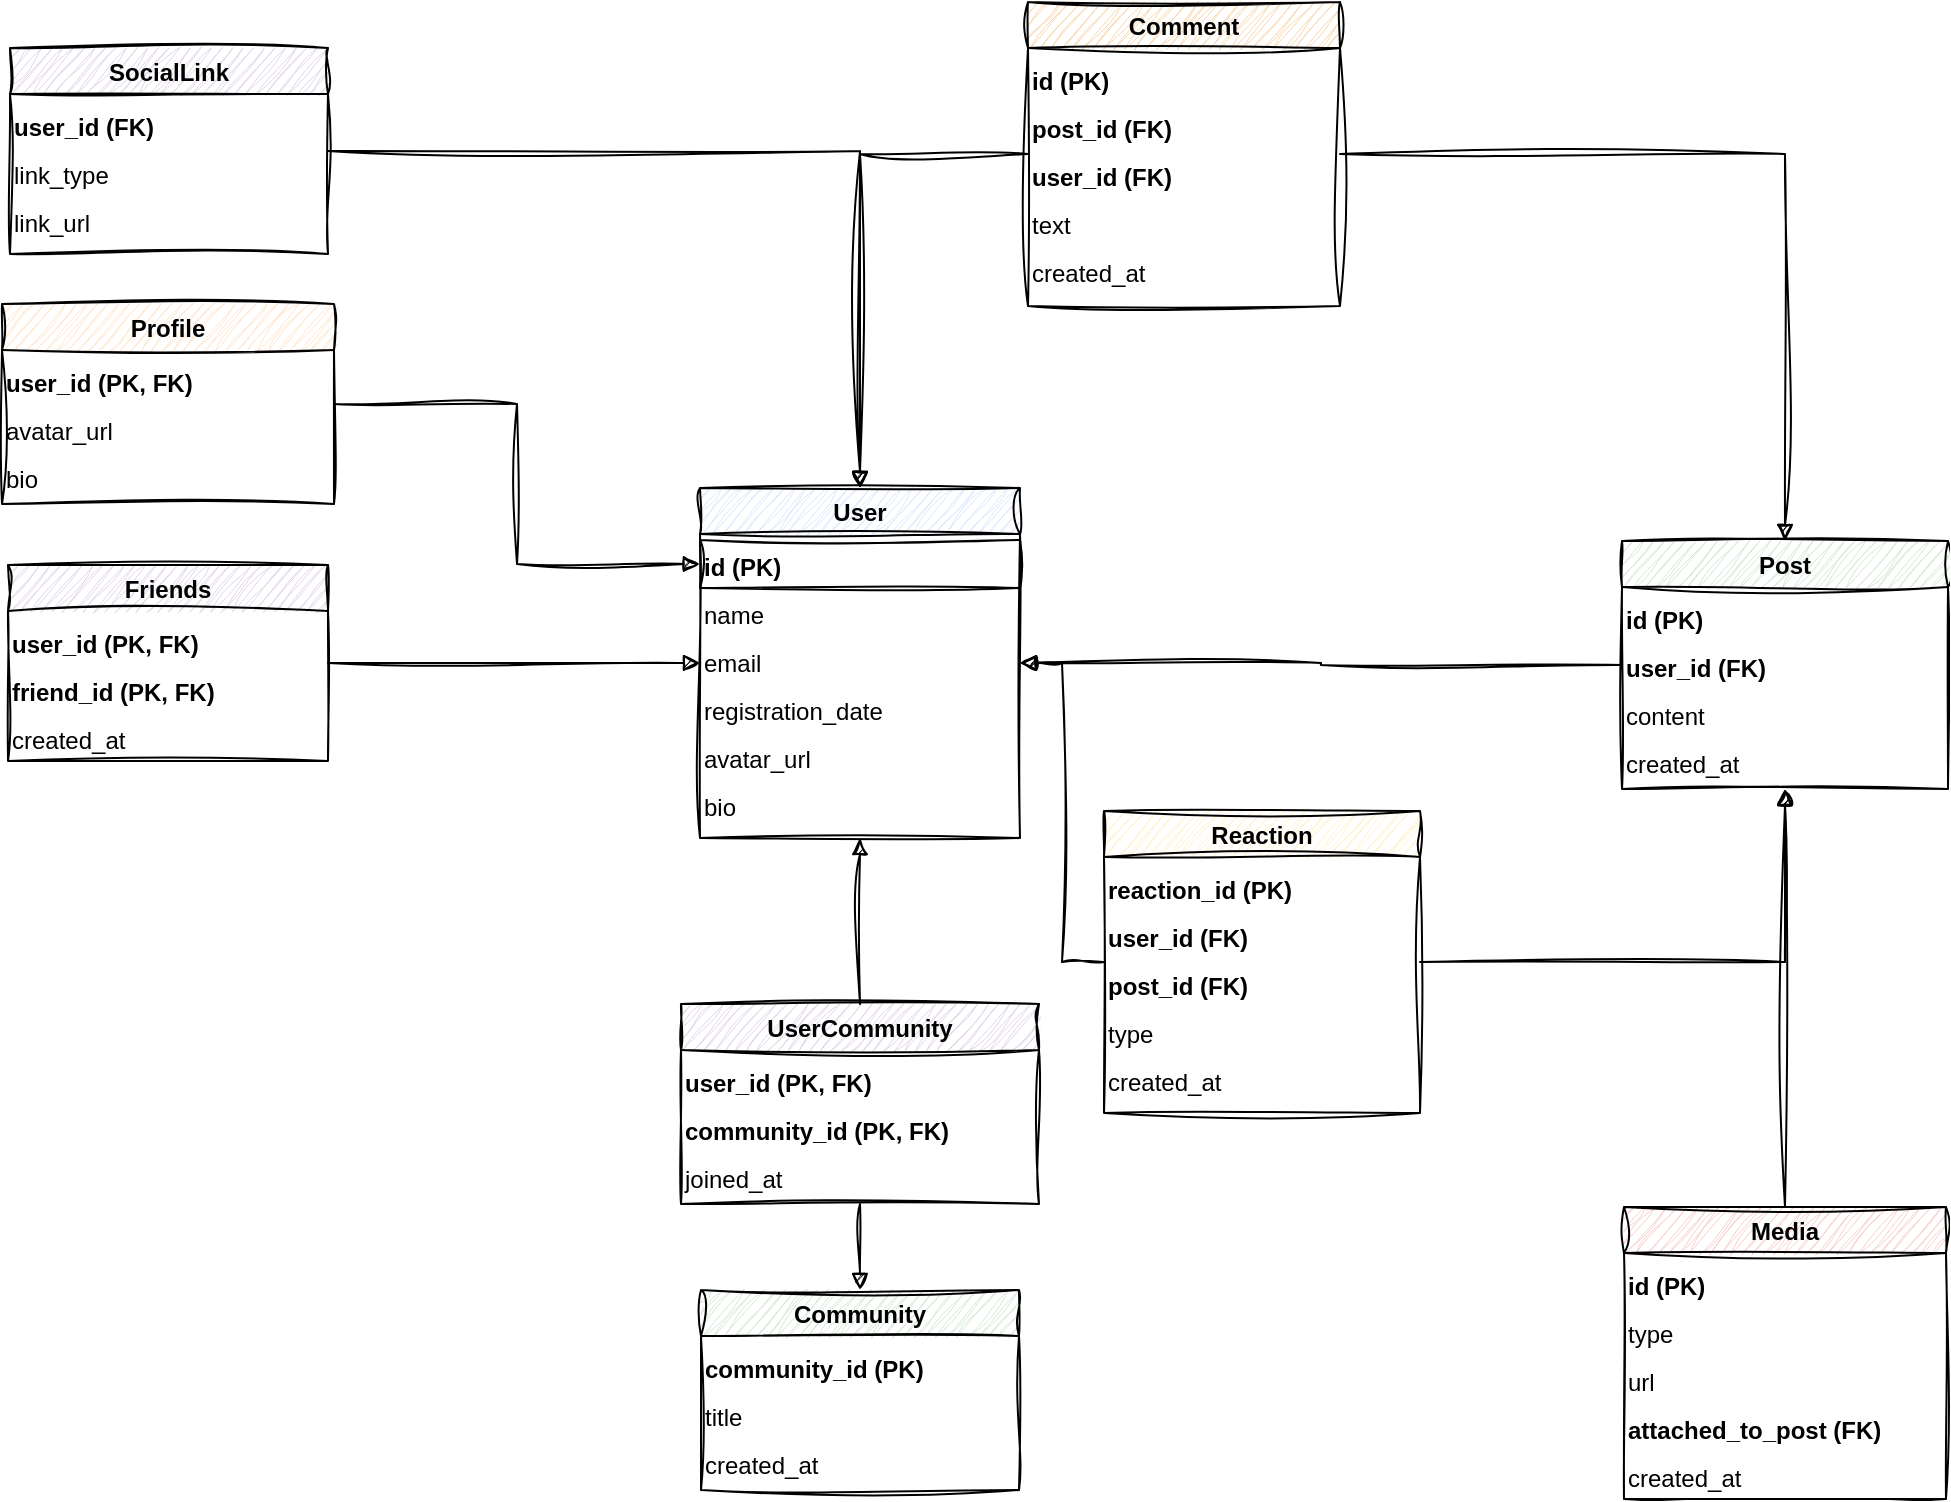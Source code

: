 <mxfile version="28.0.7">
  <diagram name="SocialNetworkPhysicalModel" id="9O5JturiZcdFkIAtxR1t">
    <mxGraphModel dx="2037" dy="1177" grid="0" gridSize="10" guides="1" tooltips="1" connect="1" arrows="1" fold="1" page="0" pageScale="1" pageWidth="850" pageHeight="1100" background="#FFFFFF" math="0" shadow="0">
      <root>
        <mxCell id="0" />
        <mxCell id="1" style="" parent="0" />
        <mxCell id="fl5Af9_1k7l23n5h7HRa-45" value="User" style="swimlane;fillColor=#dae8fc;sketch=1;curveFitting=1;jiggle=2;" vertex="1" parent="1">
          <mxGeometry x="565" y="480" width="160" height="175" as="geometry" />
        </mxCell>
        <mxCell id="fl5Af9_1k7l23n5h7HRa-46" value="id (PK)" style="text;fillColor=none;strokeColor=default;fontStyle=1;sketch=1;curveFitting=1;jiggle=2;" vertex="1" parent="fl5Af9_1k7l23n5h7HRa-45">
          <mxGeometry y="26" width="160" height="24" as="geometry" />
        </mxCell>
        <mxCell id="fl5Af9_1k7l23n5h7HRa-47" value="name" style="text;sketch=1;curveFitting=1;jiggle=2;" vertex="1" parent="fl5Af9_1k7l23n5h7HRa-45">
          <mxGeometry y="50" width="160" height="24" as="geometry" />
        </mxCell>
        <mxCell id="fl5Af9_1k7l23n5h7HRa-48" value="email" style="text;sketch=1;curveFitting=1;jiggle=2;" vertex="1" parent="fl5Af9_1k7l23n5h7HRa-45">
          <mxGeometry y="74" width="160" height="24" as="geometry" />
        </mxCell>
        <mxCell id="fl5Af9_1k7l23n5h7HRa-49" value="registration_date" style="text;sketch=1;curveFitting=1;jiggle=2;" vertex="1" parent="fl5Af9_1k7l23n5h7HRa-45">
          <mxGeometry y="98" width="160" height="24" as="geometry" />
        </mxCell>
        <mxCell id="fl5Af9_1k7l23n5h7HRa-50" value="avatar_url" style="text;sketch=1;curveFitting=1;jiggle=2;" vertex="1" parent="fl5Af9_1k7l23n5h7HRa-45">
          <mxGeometry y="122" width="160" height="24" as="geometry" />
        </mxCell>
        <mxCell id="fl5Af9_1k7l23n5h7HRa-51" value="bio" style="text;sketch=1;curveFitting=1;jiggle=2;" vertex="1" parent="fl5Af9_1k7l23n5h7HRa-45">
          <mxGeometry y="146" width="160" height="24" as="geometry" />
        </mxCell>
        <mxCell id="fl5Af9_1k7l23n5h7HRa-52" value="Profile" style="swimlane;fillColor=#ffe6cc;sketch=1;curveFitting=1;jiggle=2;" vertex="1" parent="1">
          <mxGeometry x="216" y="388" width="166" height="100" as="geometry" />
        </mxCell>
        <mxCell id="fl5Af9_1k7l23n5h7HRa-53" value="user_id (PK, FK)" style="text;fontStyle=1;strokeColor=none;sketch=1;curveFitting=1;jiggle=2;" vertex="1" parent="fl5Af9_1k7l23n5h7HRa-52">
          <mxGeometry y="26" width="160" height="24" as="geometry" />
        </mxCell>
        <mxCell id="fl5Af9_1k7l23n5h7HRa-54" value="avatar_url" style="text;sketch=1;curveFitting=1;jiggle=2;" vertex="1" parent="fl5Af9_1k7l23n5h7HRa-52">
          <mxGeometry y="50" width="160" height="24" as="geometry" />
        </mxCell>
        <mxCell id="fl5Af9_1k7l23n5h7HRa-55" value="bio" style="text;sketch=1;curveFitting=1;jiggle=2;" vertex="1" parent="fl5Af9_1k7l23n5h7HRa-52">
          <mxGeometry y="74" width="160" height="24" as="geometry" />
        </mxCell>
        <mxCell id="fl5Af9_1k7l23n5h7HRa-56" value="SocialLink" style="swimlane;fillColor=#e1d5e7;sketch=1;curveFitting=1;jiggle=2;" vertex="1" parent="1">
          <mxGeometry x="220" y="260" width="159" height="103" as="geometry" />
        </mxCell>
        <mxCell id="fl5Af9_1k7l23n5h7HRa-57" value="user_id (FK)" style="text;strokeColor=none;fontStyle=1;sketch=1;curveFitting=1;jiggle=2;" vertex="1" parent="fl5Af9_1k7l23n5h7HRa-56">
          <mxGeometry y="26" width="160" height="24" as="geometry" />
        </mxCell>
        <mxCell id="fl5Af9_1k7l23n5h7HRa-58" value="link_type" style="text;sketch=1;curveFitting=1;jiggle=2;" vertex="1" parent="fl5Af9_1k7l23n5h7HRa-56">
          <mxGeometry y="50" width="160" height="24" as="geometry" />
        </mxCell>
        <mxCell id="fl5Af9_1k7l23n5h7HRa-59" value="link_url" style="text;sketch=1;curveFitting=1;jiggle=2;" vertex="1" parent="fl5Af9_1k7l23n5h7HRa-56">
          <mxGeometry y="74" width="160" height="24" as="geometry" />
        </mxCell>
        <mxCell id="fl5Af9_1k7l23n5h7HRa-60" value="Friends" style="swimlane;fillColor=#e1d5e7;sketch=1;curveFitting=1;jiggle=2;" vertex="1" parent="1">
          <mxGeometry x="219" y="518.5" width="160" height="98" as="geometry" />
        </mxCell>
        <mxCell id="fl5Af9_1k7l23n5h7HRa-61" value="user_id (PK, FK)" style="text;fontStyle=1;strokeColor=none;sketch=1;curveFitting=1;jiggle=2;" vertex="1" parent="fl5Af9_1k7l23n5h7HRa-60">
          <mxGeometry y="26" width="160" height="24" as="geometry" />
        </mxCell>
        <mxCell id="fl5Af9_1k7l23n5h7HRa-62" value="friend_id (PK, FK)" style="text;fontStyle=1;strokeColor=none;sketch=1;curveFitting=1;jiggle=2;" vertex="1" parent="fl5Af9_1k7l23n5h7HRa-60">
          <mxGeometry y="50" width="160" height="24" as="geometry" />
        </mxCell>
        <mxCell id="fl5Af9_1k7l23n5h7HRa-63" value="created_at" style="text;sketch=1;curveFitting=1;jiggle=2;" vertex="1" parent="fl5Af9_1k7l23n5h7HRa-60">
          <mxGeometry y="74" width="160" height="24" as="geometry" />
        </mxCell>
        <mxCell id="fl5Af9_1k7l23n5h7HRa-64" value="Post" style="swimlane;fillColor=#d5e8d4;sketch=1;curveFitting=1;jiggle=2;" vertex="1" parent="1">
          <mxGeometry x="1026" y="506.5" width="163" height="124" as="geometry" />
        </mxCell>
        <mxCell id="fl5Af9_1k7l23n5h7HRa-65" value="id (PK)" style="text;fontStyle=1;sketch=1;curveFitting=1;jiggle=2;" vertex="1" parent="fl5Af9_1k7l23n5h7HRa-64">
          <mxGeometry y="26" width="160" height="24" as="geometry" />
        </mxCell>
        <mxCell id="fl5Af9_1k7l23n5h7HRa-66" value="user_id (FK)" style="text;fontStyle=1;sketch=1;curveFitting=1;jiggle=2;" vertex="1" parent="fl5Af9_1k7l23n5h7HRa-64">
          <mxGeometry y="50" width="160" height="24" as="geometry" />
        </mxCell>
        <mxCell id="fl5Af9_1k7l23n5h7HRa-67" value="content" style="text;sketch=1;curveFitting=1;jiggle=2;" vertex="1" parent="fl5Af9_1k7l23n5h7HRa-64">
          <mxGeometry y="74" width="160" height="24" as="geometry" />
        </mxCell>
        <mxCell id="fl5Af9_1k7l23n5h7HRa-68" value="created_at" style="text;sketch=1;curveFitting=1;jiggle=2;" vertex="1" parent="fl5Af9_1k7l23n5h7HRa-64">
          <mxGeometry y="98" width="160" height="24" as="geometry" />
        </mxCell>
        <mxCell id="fl5Af9_1k7l23n5h7HRa-69" value="Media" style="swimlane;fillColor=#f8cecc;sketch=1;curveFitting=1;jiggle=2;" vertex="1" parent="1">
          <mxGeometry x="1027" y="839.5" width="161" height="146" as="geometry" />
        </mxCell>
        <mxCell id="fl5Af9_1k7l23n5h7HRa-70" value="id (PK)" style="text;fontStyle=1;strokeColor=none;sketch=1;curveFitting=1;jiggle=2;" vertex="1" parent="fl5Af9_1k7l23n5h7HRa-69">
          <mxGeometry y="26" width="160" height="24" as="geometry" />
        </mxCell>
        <mxCell id="fl5Af9_1k7l23n5h7HRa-71" value="type" style="text;sketch=1;curveFitting=1;jiggle=2;" vertex="1" parent="fl5Af9_1k7l23n5h7HRa-69">
          <mxGeometry y="50" width="160" height="24" as="geometry" />
        </mxCell>
        <mxCell id="fl5Af9_1k7l23n5h7HRa-72" value="url" style="text;sketch=1;curveFitting=1;jiggle=2;" vertex="1" parent="fl5Af9_1k7l23n5h7HRa-69">
          <mxGeometry y="74" width="160" height="24" as="geometry" />
        </mxCell>
        <mxCell id="fl5Af9_1k7l23n5h7HRa-73" value="attached_to_post (FK)" style="text;fontStyle=1;strokeColor=none;sketch=1;curveFitting=1;jiggle=2;" vertex="1" parent="fl5Af9_1k7l23n5h7HRa-69">
          <mxGeometry y="98" width="160" height="24" as="geometry" />
        </mxCell>
        <mxCell id="fl5Af9_1k7l23n5h7HRa-74" value="created_at" style="text;sketch=1;curveFitting=1;jiggle=2;" vertex="1" parent="fl5Af9_1k7l23n5h7HRa-69">
          <mxGeometry y="122" width="160" height="24" as="geometry" />
        </mxCell>
        <mxCell id="fl5Af9_1k7l23n5h7HRa-75" value="Comment" style="swimlane;fillColor=#fad7ac;sketch=1;curveFitting=1;jiggle=2;" vertex="1" parent="1">
          <mxGeometry x="729" y="237" width="156" height="152" as="geometry" />
        </mxCell>
        <mxCell id="fl5Af9_1k7l23n5h7HRa-76" value="id (PK)" style="text;fontStyle=1;sketch=1;curveFitting=1;jiggle=2;" vertex="1" parent="fl5Af9_1k7l23n5h7HRa-75">
          <mxGeometry y="26" width="160" height="24" as="geometry" />
        </mxCell>
        <mxCell id="fl5Af9_1k7l23n5h7HRa-77" value="post_id (FK)" style="text;fontStyle=1;sketch=1;curveFitting=1;jiggle=2;" vertex="1" parent="fl5Af9_1k7l23n5h7HRa-75">
          <mxGeometry y="50" width="160" height="24" as="geometry" />
        </mxCell>
        <mxCell id="fl5Af9_1k7l23n5h7HRa-78" value="user_id (FK)" style="text;fontStyle=1;sketch=1;curveFitting=1;jiggle=2;" vertex="1" parent="fl5Af9_1k7l23n5h7HRa-75">
          <mxGeometry y="74" width="160" height="24" as="geometry" />
        </mxCell>
        <mxCell id="fl5Af9_1k7l23n5h7HRa-79" value="text" style="text;sketch=1;curveFitting=1;jiggle=2;" vertex="1" parent="fl5Af9_1k7l23n5h7HRa-75">
          <mxGeometry y="98" width="160" height="24" as="geometry" />
        </mxCell>
        <mxCell id="fl5Af9_1k7l23n5h7HRa-80" value="created_at" style="text;sketch=1;curveFitting=1;jiggle=2;" vertex="1" parent="fl5Af9_1k7l23n5h7HRa-75">
          <mxGeometry y="122" width="160" height="24" as="geometry" />
        </mxCell>
        <mxCell id="fl5Af9_1k7l23n5h7HRa-81" value="Reaction" style="swimlane;fillColor=#fff2cc;sketch=1;curveFitting=1;jiggle=2;" vertex="1" parent="1">
          <mxGeometry x="767" y="641.5" width="158" height="151" as="geometry" />
        </mxCell>
        <mxCell id="fl5Af9_1k7l23n5h7HRa-82" value="reaction_id (PK)" style="text;fontStyle=1;strokeColor=none;sketch=1;curveFitting=1;jiggle=2;" vertex="1" parent="fl5Af9_1k7l23n5h7HRa-81">
          <mxGeometry y="26" width="160" height="24" as="geometry" />
        </mxCell>
        <mxCell id="fl5Af9_1k7l23n5h7HRa-83" value="user_id (FK)" style="text;fontStyle=1;strokeColor=none;sketch=1;curveFitting=1;jiggle=2;" vertex="1" parent="fl5Af9_1k7l23n5h7HRa-81">
          <mxGeometry y="50" width="160" height="24" as="geometry" />
        </mxCell>
        <mxCell id="fl5Af9_1k7l23n5h7HRa-84" value="post_id (FK)" style="text;fontStyle=1;strokeColor=none;sketch=1;curveFitting=1;jiggle=2;" vertex="1" parent="fl5Af9_1k7l23n5h7HRa-81">
          <mxGeometry y="74" width="160" height="24" as="geometry" />
        </mxCell>
        <mxCell id="fl5Af9_1k7l23n5h7HRa-85" value="type" style="text;sketch=1;curveFitting=1;jiggle=2;" vertex="1" parent="fl5Af9_1k7l23n5h7HRa-81">
          <mxGeometry y="98" width="160" height="24" as="geometry" />
        </mxCell>
        <mxCell id="fl5Af9_1k7l23n5h7HRa-86" value="created_at" style="text;sketch=1;curveFitting=1;jiggle=2;" vertex="1" parent="fl5Af9_1k7l23n5h7HRa-81">
          <mxGeometry y="122" width="160" height="24" as="geometry" />
        </mxCell>
        <mxCell id="fl5Af9_1k7l23n5h7HRa-87" value="Community" style="swimlane;fillColor=#d5e8d4;sketch=1;curveFitting=1;jiggle=2;" vertex="1" parent="1">
          <mxGeometry x="565.5" y="881" width="159" height="100" as="geometry" />
        </mxCell>
        <mxCell id="fl5Af9_1k7l23n5h7HRa-88" value="community_id (PK)" style="text;fontStyle=1;sketch=1;curveFitting=1;jiggle=2;" vertex="1" parent="fl5Af9_1k7l23n5h7HRa-87">
          <mxGeometry y="26" width="160" height="24" as="geometry" />
        </mxCell>
        <mxCell id="fl5Af9_1k7l23n5h7HRa-89" value="title" style="text;sketch=1;curveFitting=1;jiggle=2;" vertex="1" parent="fl5Af9_1k7l23n5h7HRa-87">
          <mxGeometry y="50" width="160" height="24" as="geometry" />
        </mxCell>
        <mxCell id="fl5Af9_1k7l23n5h7HRa-90" value="created_at" style="text;sketch=1;curveFitting=1;jiggle=2;" vertex="1" parent="fl5Af9_1k7l23n5h7HRa-87">
          <mxGeometry y="74" width="160" height="24" as="geometry" />
        </mxCell>
        <mxCell id="fl5Af9_1k7l23n5h7HRa-91" value="UserCommunity" style="swimlane;fillColor=#e1d5e7;sketch=1;curveFitting=1;jiggle=2;" vertex="1" parent="1">
          <mxGeometry x="555.5" y="738" width="179" height="100" as="geometry" />
        </mxCell>
        <mxCell id="fl5Af9_1k7l23n5h7HRa-92" value="user_id (PK, FK)" style="text;fontStyle=1;sketch=1;curveFitting=1;jiggle=2;" vertex="1" parent="fl5Af9_1k7l23n5h7HRa-91">
          <mxGeometry y="26" width="180" height="24" as="geometry" />
        </mxCell>
        <mxCell id="fl5Af9_1k7l23n5h7HRa-93" value="community_id (PK, FK)" style="text;fontStyle=1;sketch=1;curveFitting=1;jiggle=2;" vertex="1" parent="fl5Af9_1k7l23n5h7HRa-91">
          <mxGeometry y="50" width="180" height="24" as="geometry" />
        </mxCell>
        <mxCell id="fl5Af9_1k7l23n5h7HRa-94" value="joined_at" style="text;sketch=1;curveFitting=1;jiggle=2;" vertex="1" parent="fl5Af9_1k7l23n5h7HRa-91">
          <mxGeometry y="74" width="180" height="24" as="geometry" />
        </mxCell>
        <mxCell id="fl5Af9_1k7l23n5h7HRa-95" style="edgeStyle=orthogonalEdgeStyle;rounded=0;orthogonalLoop=1;jettySize=auto;html=1;endArrow=block;entryX=0;entryY=0.5;entryDx=0;entryDy=0;sketch=1;curveFitting=1;jiggle=2;" edge="1" parent="1" source="fl5Af9_1k7l23n5h7HRa-52" target="fl5Af9_1k7l23n5h7HRa-46">
          <mxGeometry relative="1" as="geometry" />
        </mxCell>
        <mxCell id="fl5Af9_1k7l23n5h7HRa-96" style="edgeStyle=orthogonalEdgeStyle;rounded=0;orthogonalLoop=1;jettySize=auto;html=1;endArrow=block;sketch=1;curveFitting=1;jiggle=2;" edge="1" parent="1" source="fl5Af9_1k7l23n5h7HRa-64" target="fl5Af9_1k7l23n5h7HRa-45">
          <mxGeometry relative="1" as="geometry" />
        </mxCell>
        <mxCell id="fl5Af9_1k7l23n5h7HRa-97" style="edgeStyle=orthogonalEdgeStyle;rounded=0;orthogonalLoop=1;jettySize=auto;html=1;endArrow=block;sketch=1;curveFitting=1;jiggle=2;" edge="1" parent="1" source="fl5Af9_1k7l23n5h7HRa-69" target="fl5Af9_1k7l23n5h7HRa-64">
          <mxGeometry relative="1" as="geometry" />
        </mxCell>
        <mxCell id="fl5Af9_1k7l23n5h7HRa-98" style="edgeStyle=orthogonalEdgeStyle;rounded=0;orthogonalLoop=1;jettySize=auto;html=1;endArrow=block;sketch=1;curveFitting=1;jiggle=2;" edge="1" parent="1" source="fl5Af9_1k7l23n5h7HRa-60" target="fl5Af9_1k7l23n5h7HRa-45">
          <mxGeometry relative="1" as="geometry" />
        </mxCell>
        <mxCell id="fl5Af9_1k7l23n5h7HRa-99" style="edgeStyle=orthogonalEdgeStyle;rounded=0;orthogonalLoop=1;jettySize=auto;html=1;endArrow=block;sketch=1;curveFitting=1;jiggle=2;" edge="1" parent="1" source="fl5Af9_1k7l23n5h7HRa-81" target="fl5Af9_1k7l23n5h7HRa-45">
          <mxGeometry relative="1" as="geometry" />
        </mxCell>
        <mxCell id="fl5Af9_1k7l23n5h7HRa-100" style="edgeStyle=orthogonalEdgeStyle;rounded=0;orthogonalLoop=1;jettySize=auto;html=1;endArrow=block;sketch=1;curveFitting=1;jiggle=2;" edge="1" parent="1" source="fl5Af9_1k7l23n5h7HRa-81" target="fl5Af9_1k7l23n5h7HRa-64">
          <mxGeometry relative="1" as="geometry" />
        </mxCell>
        <mxCell id="fl5Af9_1k7l23n5h7HRa-101" style="edgeStyle=orthogonalEdgeStyle;rounded=0;orthogonalLoop=1;jettySize=auto;html=1;endArrow=block;sketch=1;curveFitting=1;jiggle=2;" edge="1" parent="1" source="fl5Af9_1k7l23n5h7HRa-56" target="fl5Af9_1k7l23n5h7HRa-45">
          <mxGeometry relative="1" as="geometry" />
        </mxCell>
        <mxCell id="fl5Af9_1k7l23n5h7HRa-102" style="edgeStyle=orthogonalEdgeStyle;rounded=0;orthogonalLoop=1;jettySize=auto;html=1;endArrow=block;sketch=1;curveFitting=1;jiggle=2;" edge="1" parent="1" source="fl5Af9_1k7l23n5h7HRa-91" target="fl5Af9_1k7l23n5h7HRa-45">
          <mxGeometry relative="1" as="geometry" />
        </mxCell>
        <mxCell id="fl5Af9_1k7l23n5h7HRa-103" style="edgeStyle=orthogonalEdgeStyle;rounded=0;orthogonalLoop=1;jettySize=auto;html=1;endArrow=block;sketch=1;curveFitting=1;jiggle=2;" edge="1" parent="1" source="fl5Af9_1k7l23n5h7HRa-91" target="fl5Af9_1k7l23n5h7HRa-87">
          <mxGeometry relative="1" as="geometry" />
        </mxCell>
        <mxCell id="fl5Af9_1k7l23n5h7HRa-104" style="edgeStyle=orthogonalEdgeStyle;rounded=0;orthogonalLoop=1;jettySize=auto;html=1;endArrow=block;sketch=1;curveFitting=1;jiggle=2;" edge="1" parent="1" source="fl5Af9_1k7l23n5h7HRa-75" target="fl5Af9_1k7l23n5h7HRa-64">
          <mxGeometry relative="1" as="geometry" />
        </mxCell>
        <mxCell id="fl5Af9_1k7l23n5h7HRa-105" style="edgeStyle=orthogonalEdgeStyle;rounded=0;orthogonalLoop=1;jettySize=auto;html=1;endArrow=block;sketch=1;curveFitting=1;jiggle=2;" edge="1" parent="1" source="fl5Af9_1k7l23n5h7HRa-75" target="fl5Af9_1k7l23n5h7HRa-45">
          <mxGeometry relative="1" as="geometry" />
        </mxCell>
      </root>
    </mxGraphModel>
  </diagram>
</mxfile>
